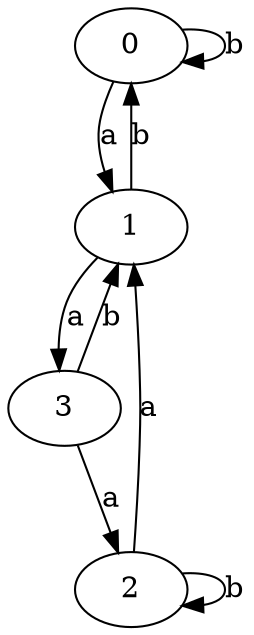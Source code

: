 digraph {
 ranksep=0.5;
 d2tdocpreamble = "\usetikzlibrary{automata}";
 d2tfigpreamble = "\tikzstyle{every state}= [ draw=blue!50,very thick,fill=blue!20]  \tikzstyle{auto}= [fill=white]";
 node [style="state"];
 edge [lblstyle="auto",topath="bend right", len=4  ]
  "0" [label="0",];
  "1" [label="1",];
  "2" [label="2",style = "state, accepting"];
  "3" [label="3",style = "state, initial"];
  "0" -> "0" [label="b",topath="loop above"];
  "0" -> "1" [label="a"];
  "1" -> "0" [label="b"];
  "1" -> "3" [label="a"];
  "2" -> "1" [label="a"];
  "2" -> "2" [label="b",topath="loop above"];
  "3" -> "1" [label="b"];
  "3" -> "2" [label="a"];
}